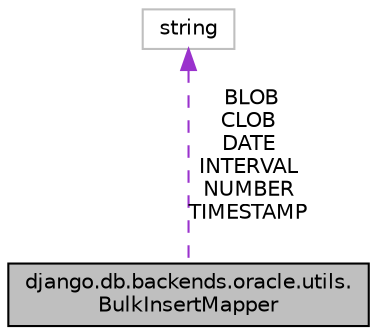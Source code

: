 digraph "django.db.backends.oracle.utils.BulkInsertMapper"
{
 // LATEX_PDF_SIZE
  edge [fontname="Helvetica",fontsize="10",labelfontname="Helvetica",labelfontsize="10"];
  node [fontname="Helvetica",fontsize="10",shape=record];
  Node1 [label="django.db.backends.oracle.utils.\lBulkInsertMapper",height=0.2,width=0.4,color="black", fillcolor="grey75", style="filled", fontcolor="black",tooltip=" "];
  Node2 -> Node1 [dir="back",color="darkorchid3",fontsize="10",style="dashed",label=" BLOB\nCLOB\nDATE\nINTERVAL\nNUMBER\nTIMESTAMP" ];
  Node2 [label="string",height=0.2,width=0.4,color="grey75", fillcolor="white", style="filled",tooltip=" "];
}
